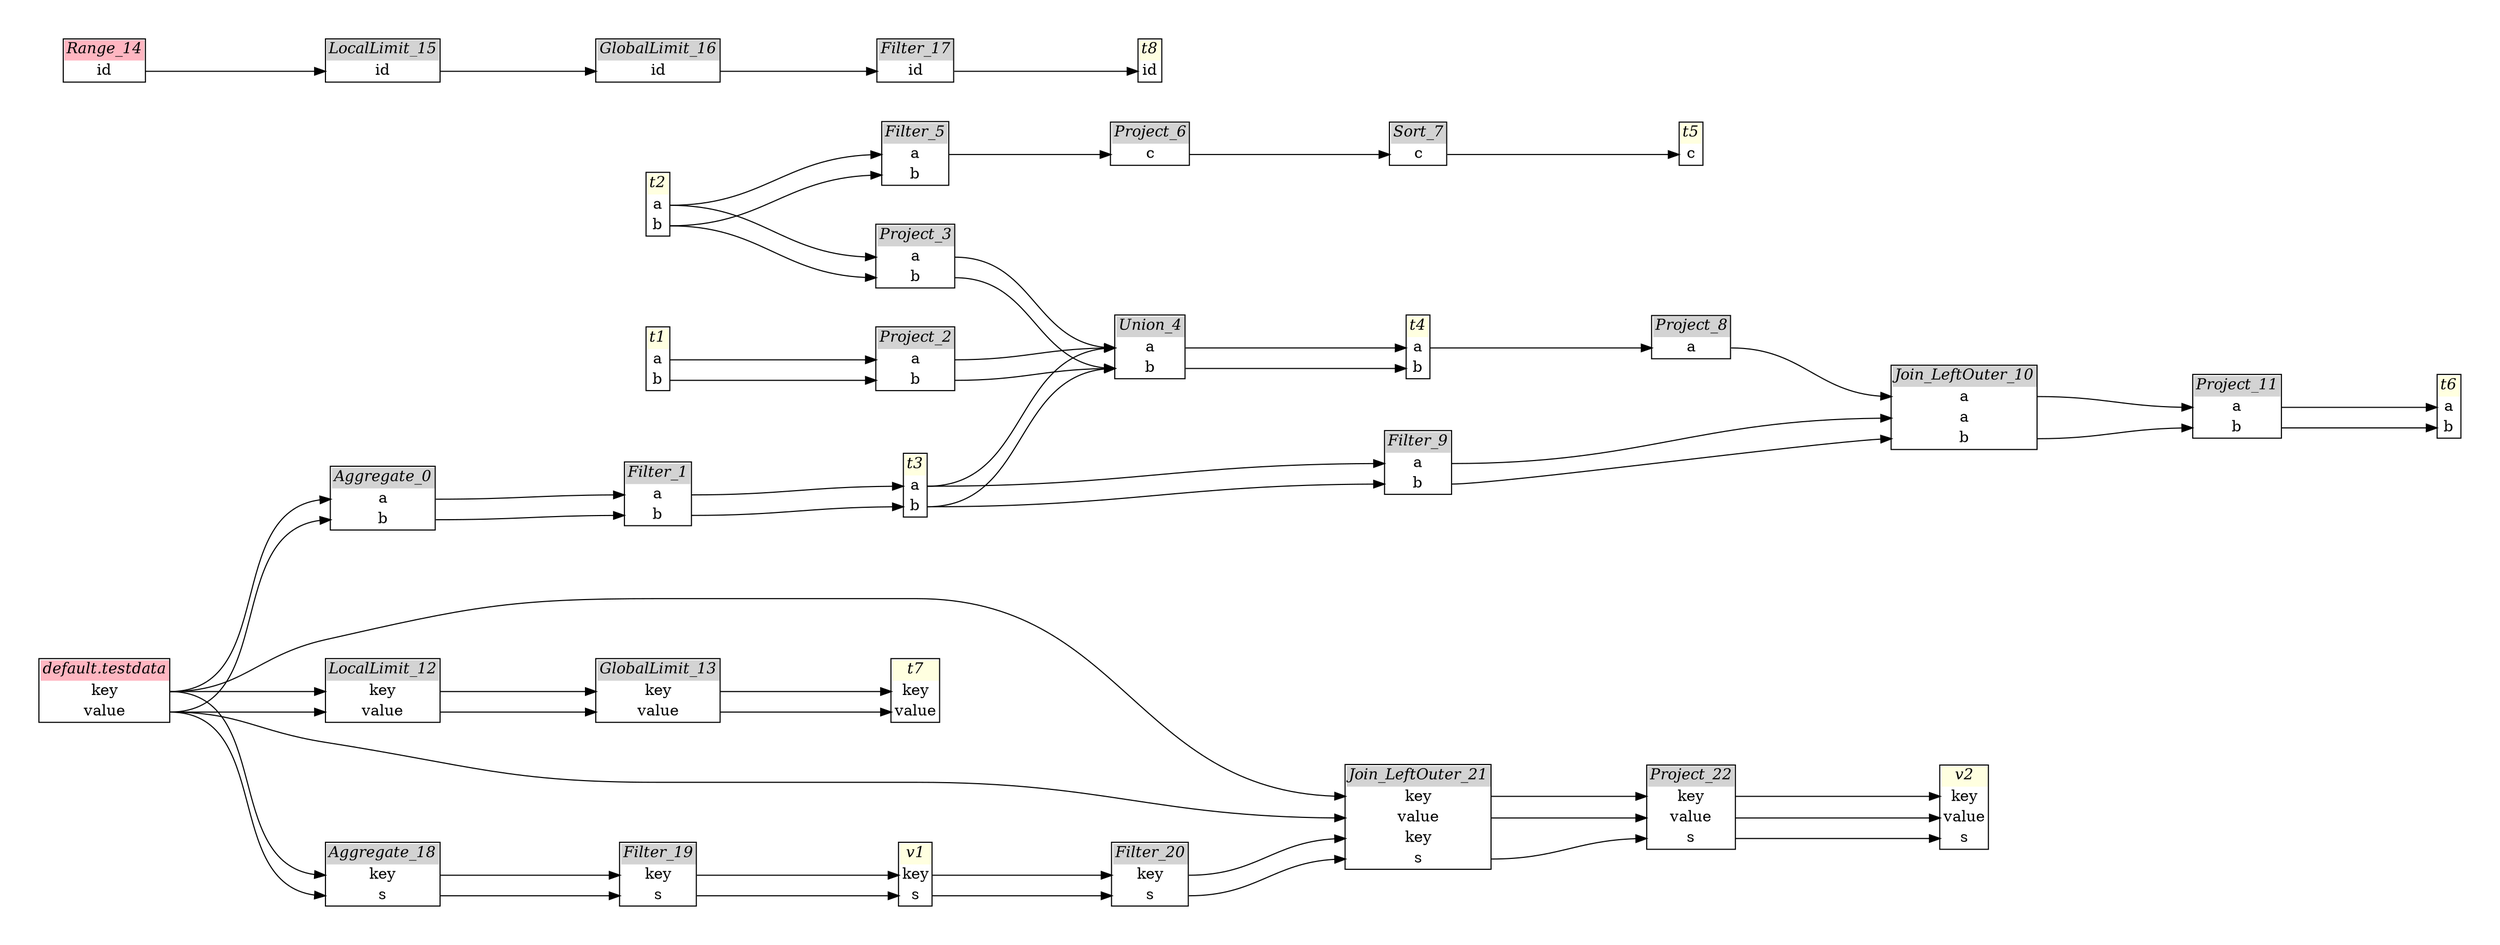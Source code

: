 // Automatically generated by SQLFlowTestSuite


digraph {
  graph [pad="0.5", nodesep="0.5", ranksep="2", fontname="Helvetica"];
  node [shape=plain]
  rankdir=LR;

  
"Aggregate_0" [label=<
<table border="1" cellborder="0" cellspacing="0">
  <tr><td bgcolor="lightgray" port="nodeName"><i>Aggregate_0</i></td></tr>
  <tr><td port="0">a</td></tr>
<tr><td port="1">b</td></tr>
</table>>];
     

"Aggregate_18" [label=<
<table border="1" cellborder="0" cellspacing="0">
  <tr><td bgcolor="lightgray" port="nodeName"><i>Aggregate_18</i></td></tr>
  <tr><td port="0">key</td></tr>
<tr><td port="1">s</td></tr>
</table>>];
     

"Filter_1" [label=<
<table border="1" cellborder="0" cellspacing="0">
  <tr><td bgcolor="lightgray" port="nodeName"><i>Filter_1</i></td></tr>
  <tr><td port="0">a</td></tr>
<tr><td port="1">b</td></tr>
</table>>];
     

"Filter_17" [label=<
<table border="1" cellborder="0" cellspacing="0">
  <tr><td bgcolor="lightgray" port="nodeName"><i>Filter_17</i></td></tr>
  <tr><td port="0">id</td></tr>
</table>>];
     

"Filter_19" [label=<
<table border="1" cellborder="0" cellspacing="0">
  <tr><td bgcolor="lightgray" port="nodeName"><i>Filter_19</i></td></tr>
  <tr><td port="0">key</td></tr>
<tr><td port="1">s</td></tr>
</table>>];
     

"Filter_20" [label=<
<table border="1" cellborder="0" cellspacing="0">
  <tr><td bgcolor="lightgray" port="nodeName"><i>Filter_20</i></td></tr>
  <tr><td port="0">key</td></tr>
<tr><td port="1">s</td></tr>
</table>>];
     

"Filter_5" [label=<
<table border="1" cellborder="0" cellspacing="0">
  <tr><td bgcolor="lightgray" port="nodeName"><i>Filter_5</i></td></tr>
  <tr><td port="0">a</td></tr>
<tr><td port="1">b</td></tr>
</table>>];
     

"Filter_9" [label=<
<table border="1" cellborder="0" cellspacing="0">
  <tr><td bgcolor="lightgray" port="nodeName"><i>Filter_9</i></td></tr>
  <tr><td port="0">a</td></tr>
<tr><td port="1">b</td></tr>
</table>>];
     

"GlobalLimit_13" [label=<
<table border="1" cellborder="0" cellspacing="0">
  <tr><td bgcolor="lightgray" port="nodeName"><i>GlobalLimit_13</i></td></tr>
  <tr><td port="0">key</td></tr>
<tr><td port="1">value</td></tr>
</table>>];
     

"GlobalLimit_16" [label=<
<table border="1" cellborder="0" cellspacing="0">
  <tr><td bgcolor="lightgray" port="nodeName"><i>GlobalLimit_16</i></td></tr>
  <tr><td port="0">id</td></tr>
</table>>];
     

"Join_LeftOuter_10" [label=<
<table border="1" cellborder="0" cellspacing="0">
  <tr><td bgcolor="lightgray" port="nodeName"><i>Join_LeftOuter_10</i></td></tr>
  <tr><td port="0">a</td></tr>
<tr><td port="1">a</td></tr>
<tr><td port="2">b</td></tr>
</table>>];
     

"Join_LeftOuter_21" [label=<
<table border="1" cellborder="0" cellspacing="0">
  <tr><td bgcolor="lightgray" port="nodeName"><i>Join_LeftOuter_21</i></td></tr>
  <tr><td port="0">key</td></tr>
<tr><td port="1">value</td></tr>
<tr><td port="2">key</td></tr>
<tr><td port="3">s</td></tr>
</table>>];
     

"LocalLimit_12" [label=<
<table border="1" cellborder="0" cellspacing="0">
  <tr><td bgcolor="lightgray" port="nodeName"><i>LocalLimit_12</i></td></tr>
  <tr><td port="0">key</td></tr>
<tr><td port="1">value</td></tr>
</table>>];
     

"LocalLimit_15" [label=<
<table border="1" cellborder="0" cellspacing="0">
  <tr><td bgcolor="lightgray" port="nodeName"><i>LocalLimit_15</i></td></tr>
  <tr><td port="0">id</td></tr>
</table>>];
     

"Project_11" [label=<
<table border="1" cellborder="0" cellspacing="0">
  <tr><td bgcolor="lightgray" port="nodeName"><i>Project_11</i></td></tr>
  <tr><td port="0">a</td></tr>
<tr><td port="1">b</td></tr>
</table>>];
     

"Project_2" [label=<
<table border="1" cellborder="0" cellspacing="0">
  <tr><td bgcolor="lightgray" port="nodeName"><i>Project_2</i></td></tr>
  <tr><td port="0">a</td></tr>
<tr><td port="1">b</td></tr>
</table>>];
     

"Project_22" [label=<
<table border="1" cellborder="0" cellspacing="0">
  <tr><td bgcolor="lightgray" port="nodeName"><i>Project_22</i></td></tr>
  <tr><td port="0">key</td></tr>
<tr><td port="1">value</td></tr>
<tr><td port="2">s</td></tr>
</table>>];
     

"Project_3" [label=<
<table border="1" cellborder="0" cellspacing="0">
  <tr><td bgcolor="lightgray" port="nodeName"><i>Project_3</i></td></tr>
  <tr><td port="0">a</td></tr>
<tr><td port="1">b</td></tr>
</table>>];
     

"Project_6" [label=<
<table border="1" cellborder="0" cellspacing="0">
  <tr><td bgcolor="lightgray" port="nodeName"><i>Project_6</i></td></tr>
  <tr><td port="0">c</td></tr>
</table>>];
     

"Project_8" [label=<
<table border="1" cellborder="0" cellspacing="0">
  <tr><td bgcolor="lightgray" port="nodeName"><i>Project_8</i></td></tr>
  <tr><td port="0">a</td></tr>
</table>>];
     

"Range_14" [label=<
<table border="1" cellborder="0" cellspacing="0">
  <tr><td bgcolor="lightpink" port="nodeName"><i>Range_14</i></td></tr>
  <tr><td port="0">id</td></tr>
</table>>];
     

"Sort_7" [label=<
<table border="1" cellborder="0" cellspacing="0">
  <tr><td bgcolor="lightgray" port="nodeName"><i>Sort_7</i></td></tr>
  <tr><td port="0">c</td></tr>
</table>>];
     

"Union_4" [label=<
<table border="1" cellborder="0" cellspacing="0">
  <tr><td bgcolor="lightgray" port="nodeName"><i>Union_4</i></td></tr>
  <tr><td port="0">a</td></tr>
<tr><td port="1">b</td></tr>
</table>>];
     

"default.testdata" [label=<
<table border="1" cellborder="0" cellspacing="0">
  <tr><td bgcolor="lightpink" port="nodeName"><i>default.testdata</i></td></tr>
  <tr><td port="0">key</td></tr>
<tr><td port="1">value</td></tr>
</table>>];
     

"t1" [label=<
<table border="1" cellborder="0" cellspacing="0">
  <tr><td bgcolor="lightyellow" port="nodeName"><i>t1</i></td></tr>
  <tr><td port="0">a</td></tr>
<tr><td port="1">b</td></tr>
</table>>];
     

"t2" [label=<
<table border="1" cellborder="0" cellspacing="0">
  <tr><td bgcolor="lightyellow" port="nodeName"><i>t2</i></td></tr>
  <tr><td port="0">a</td></tr>
<tr><td port="1">b</td></tr>
</table>>];
     

"t3" [label=<
<table border="1" cellborder="0" cellspacing="0">
  <tr><td bgcolor="lightyellow" port="nodeName"><i>t3</i></td></tr>
  <tr><td port="0">a</td></tr>
<tr><td port="1">b</td></tr>
</table>>];
     

"t4" [label=<
<table border="1" cellborder="0" cellspacing="0">
  <tr><td bgcolor="lightyellow" port="nodeName"><i>t4</i></td></tr>
  <tr><td port="0">a</td></tr>
<tr><td port="1">b</td></tr>
</table>>];
     

"t5" [label=<
<table border="1" cellborder="0" cellspacing="0">
  <tr><td bgcolor="lightyellow" port="nodeName"><i>t5</i></td></tr>
  <tr><td port="0">c</td></tr>
</table>>];
     

"t6" [label=<
<table border="1" cellborder="0" cellspacing="0">
  <tr><td bgcolor="lightyellow" port="nodeName"><i>t6</i></td></tr>
  <tr><td port="0">a</td></tr>
<tr><td port="1">b</td></tr>
</table>>];
     

"t7" [label=<
<table border="1" cellborder="0" cellspacing="0">
  <tr><td bgcolor="lightyellow" port="nodeName"><i>t7</i></td></tr>
  <tr><td port="0">key</td></tr>
<tr><td port="1">value</td></tr>
</table>>];
     

"t8" [label=<
<table border="1" cellborder="0" cellspacing="0">
  <tr><td bgcolor="lightyellow" port="nodeName"><i>t8</i></td></tr>
  <tr><td port="0">id</td></tr>
</table>>];
     

"v1" [label=<
<table border="1" cellborder="0" cellspacing="0">
  <tr><td bgcolor="lightyellow" port="nodeName"><i>v1</i></td></tr>
  <tr><td port="0">key</td></tr>
<tr><td port="1">s</td></tr>
</table>>];
     

"v2" [label=<
<table border="1" cellborder="0" cellspacing="0">
  <tr><td bgcolor="lightyellow" port="nodeName"><i>v2</i></td></tr>
  <tr><td port="0">key</td></tr>
<tr><td port="1">value</td></tr>
<tr><td port="2">s</td></tr>
</table>>];
     
  "Aggregate_0":0 -> "Filter_1":0;
"Aggregate_0":1 -> "Filter_1":1;
"Aggregate_18":0 -> "Filter_19":0;
"Aggregate_18":1 -> "Filter_19":1;
"Filter_1":0 -> "t3":0;
"Filter_1":1 -> "t3":1;
"Filter_17":0 -> "t8":0;
"Filter_19":0 -> "v1":0;
"Filter_19":1 -> "v1":1;
"Filter_20":0 -> "Join_LeftOuter_21":2;
"Filter_20":1 -> "Join_LeftOuter_21":3;
"Filter_5":0 -> "Project_6":0;
"Filter_9":0 -> "Join_LeftOuter_10":1;
"Filter_9":1 -> "Join_LeftOuter_10":2;
"GlobalLimit_13":0 -> "t7":0;
"GlobalLimit_13":1 -> "t7":1;
"GlobalLimit_16":0 -> "Filter_17":0;
"Join_LeftOuter_10":0 -> "Project_11":0;
"Join_LeftOuter_10":2 -> "Project_11":1;
"Join_LeftOuter_21":0 -> "Project_22":0;
"Join_LeftOuter_21":1 -> "Project_22":1;
"Join_LeftOuter_21":3 -> "Project_22":2;
"LocalLimit_12":0 -> "GlobalLimit_13":0;
"LocalLimit_12":1 -> "GlobalLimit_13":1;
"LocalLimit_15":0 -> "GlobalLimit_16":0;
"Project_11":0 -> "t6":0;
"Project_11":1 -> "t6":1;
"Project_2":0 -> "Union_4":0
"Project_2":1 -> "Union_4":1
"Project_22":0 -> "v2":0;
"Project_22":1 -> "v2":1;
"Project_22":2 -> "v2":2;
"Project_3":0 -> "Union_4":0
"Project_3":1 -> "Union_4":1
"Project_6":0 -> "Sort_7":0;
"Project_8":0 -> "Join_LeftOuter_10":0;
"Range_14":0 -> "LocalLimit_15":0;
"Sort_7":0 -> "t5":0;
"Union_4":0 -> "t4":0;
"Union_4":1 -> "t4":1;
"default.testdata":0 -> "Aggregate_0":0;
"default.testdata":0 -> "Aggregate_18":0;
"default.testdata":0 -> "Join_LeftOuter_21":0;
"default.testdata":0 -> "LocalLimit_12":0;
"default.testdata":1 -> "Aggregate_0":1;
"default.testdata":1 -> "Aggregate_18":1;
"default.testdata":1 -> "Join_LeftOuter_21":1;
"default.testdata":1 -> "LocalLimit_12":1;
"t1":0 -> "Project_2":0;
"t1":1 -> "Project_2":1;
"t2":0 -> "Filter_5":0;
"t2":0 -> "Project_3":0;
"t2":1 -> "Filter_5":1;
"t2":1 -> "Project_3":1;
"t3":0 -> "Filter_9":0;
"t3":0 -> "Union_4":0
"t3":1 -> "Filter_9":1;
"t3":1 -> "Union_4":1
"t4":0 -> "Project_8":0;
"v1":0 -> "Filter_20":0;
"v1":1 -> "Filter_20":1;
}
       